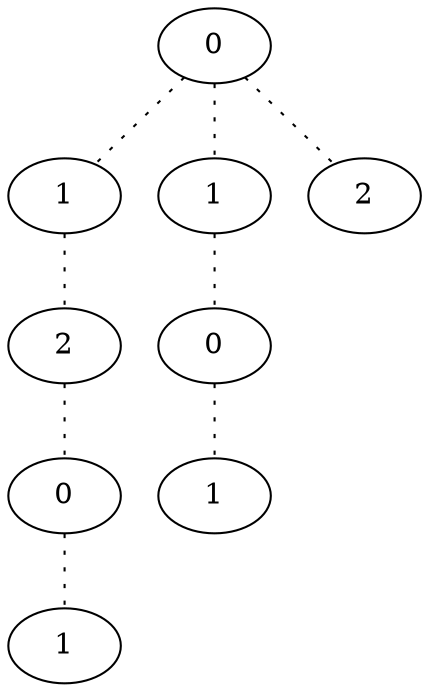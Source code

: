 graph {
a0[label=0];
a1[label=1];
a2[label=2];
a3[label=0];
a4[label=1];
a5[label=1];
a6[label=0];
a7[label=1];
a8[label=2];
a0 -- a1 [style=dotted];
a0 -- a5 [style=dotted];
a0 -- a8 [style=dotted];
a1 -- a2 [style=dotted];
a2 -- a3 [style=dotted];
a3 -- a4 [style=dotted];
a5 -- a6 [style=dotted];
a6 -- a7 [style=dotted];
}
